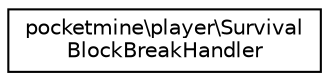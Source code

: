 digraph "Graphical Class Hierarchy"
{
 // INTERACTIVE_SVG=YES
 // LATEX_PDF_SIZE
  edge [fontname="Helvetica",fontsize="10",labelfontname="Helvetica",labelfontsize="10"];
  node [fontname="Helvetica",fontsize="10",shape=record];
  rankdir="LR";
  Node0 [label="pocketmine\\player\\Survival\lBlockBreakHandler",height=0.2,width=0.4,color="black", fillcolor="white", style="filled",URL="$db/dcb/classpocketmine_1_1player_1_1_survival_block_break_handler.html",tooltip=" "];
}
